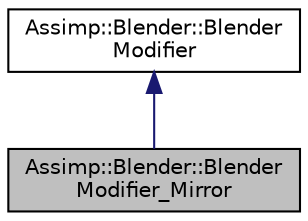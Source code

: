 digraph "Assimp::Blender::BlenderModifier_Mirror"
{
  edge [fontname="Helvetica",fontsize="10",labelfontname="Helvetica",labelfontsize="10"];
  node [fontname="Helvetica",fontsize="10",shape=record];
  Node1 [label="Assimp::Blender::Blender\lModifier_Mirror",height=0.2,width=0.4,color="black", fillcolor="grey75", style="filled", fontcolor="black"];
  Node2 -> Node1 [dir="back",color="midnightblue",fontsize="10",style="solid",fontname="Helvetica"];
  Node2 [label="Assimp::Blender::Blender\lModifier",height=0.2,width=0.4,color="black", fillcolor="white", style="filled",URL="$class_assimp_1_1_blender_1_1_blender_modifier.html"];
}
